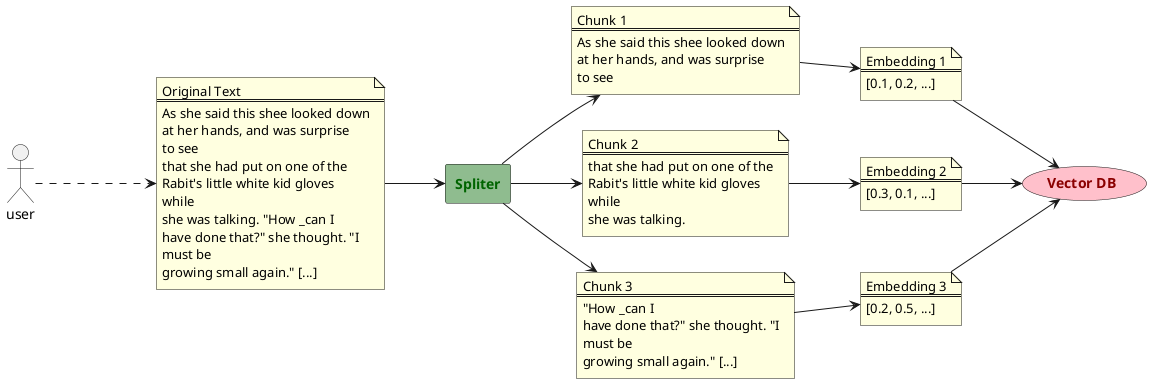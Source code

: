@startuml
left to right direction

skinparam rectangle {
	BackgroundColor DarkSeaGreen
	FontStyle Bold
	FontColor DarkGreen
}
skinparam usecase {
 	BackgroundColor Pink
 	FontColor DarkRed
 	FontStyle Bold
}
skinparam note {
	BackgroundColor LightYellow
	FontColor Black
}

:user: as u
(Vector DB) as vdb

rectangle Spliter as n1{
}

note as script1
Original Text
==
As she said this shee looked down
at her hands, and was surprise
to see
that she had put on one of the
Rabit's little white kid gloves
while
she was talking. "How _can I
have done that?" she thought. "I
must be
growing small again." [...]
end note


note as script2
Chunk 1
==
As she said this shee looked down
at her hands, and was surprise
to see
end note

note as script3
Chunk 2
==
that she had put on one of the
Rabit's little white kid gloves
while
she was talking.
end note

note as script4
Chunk 3
==
"How _can I
have done that?" she thought. "I
must be
growing small again." [...]
end note

note  as script5
Embedding 1
==
[0.1, 0.2, ...]
end note

note  as script6
Embedding 2
==
[0.3, 0.1, ...]
end note

note  as script7
Embedding 3
==
[0.2, 0.5, ...]
end note

u ...> script1
script1 --> n1
n1 --> script2
n1 --> script3
n1 --> script4
script2 --> script5
script3 --> script6 
script4 --> script7
script5 --> vdb
script6 --> vdb
script7 --> vdb



@enduml